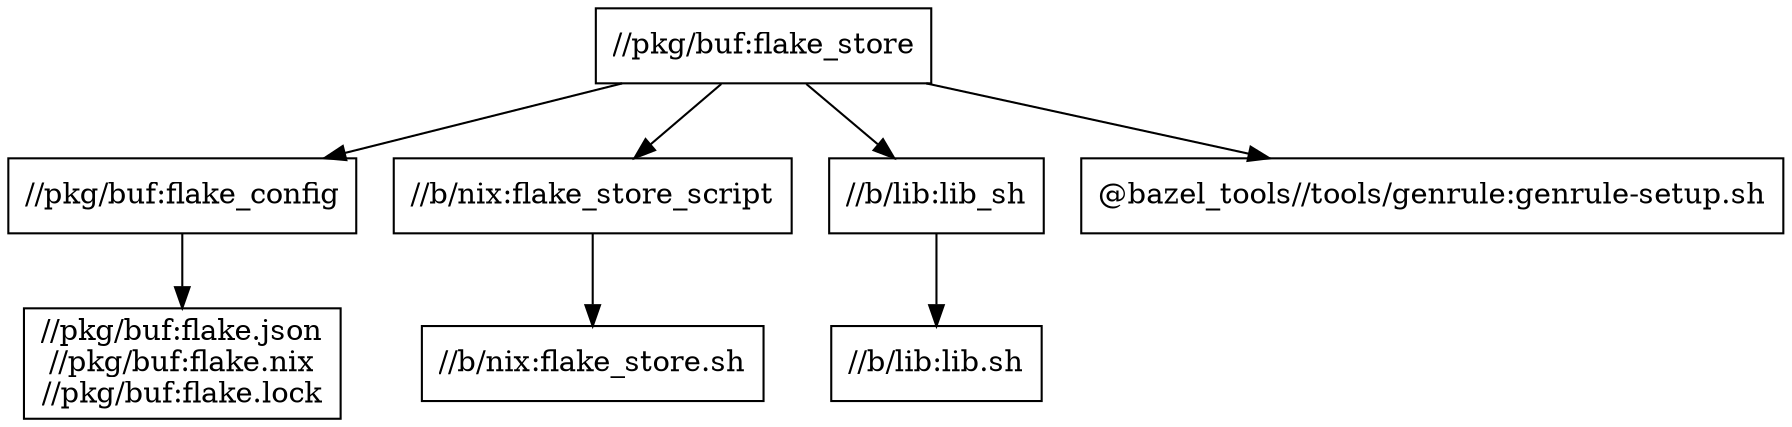 digraph mygraph {
  node [shape=box];
  "//pkg/buf:flake_store"
  "//pkg/buf:flake_store" -> "//pkg/buf:flake_config"
  "//pkg/buf:flake_store" -> "//b/nix:flake_store_script"
  "//pkg/buf:flake_store" -> "//b/lib:lib_sh"
  "//pkg/buf:flake_store" -> "@bazel_tools//tools/genrule:genrule-setup.sh"
  "//b/lib:lib_sh"
  "//b/lib:lib_sh" -> "//b/lib:lib.sh"
  "@bazel_tools//tools/genrule:genrule-setup.sh"
  "//b/nix:flake_store_script"
  "//b/nix:flake_store_script" -> "//b/nix:flake_store.sh"
  "//b/lib:lib.sh"
  "//pkg/buf:flake_config"
  "//pkg/buf:flake_config" -> "//pkg/buf:flake.json\n//pkg/buf:flake.nix\n//pkg/buf:flake.lock"
  "//pkg/buf:flake.json\n//pkg/buf:flake.nix\n//pkg/buf:flake.lock"
  "//b/nix:flake_store.sh"
}
